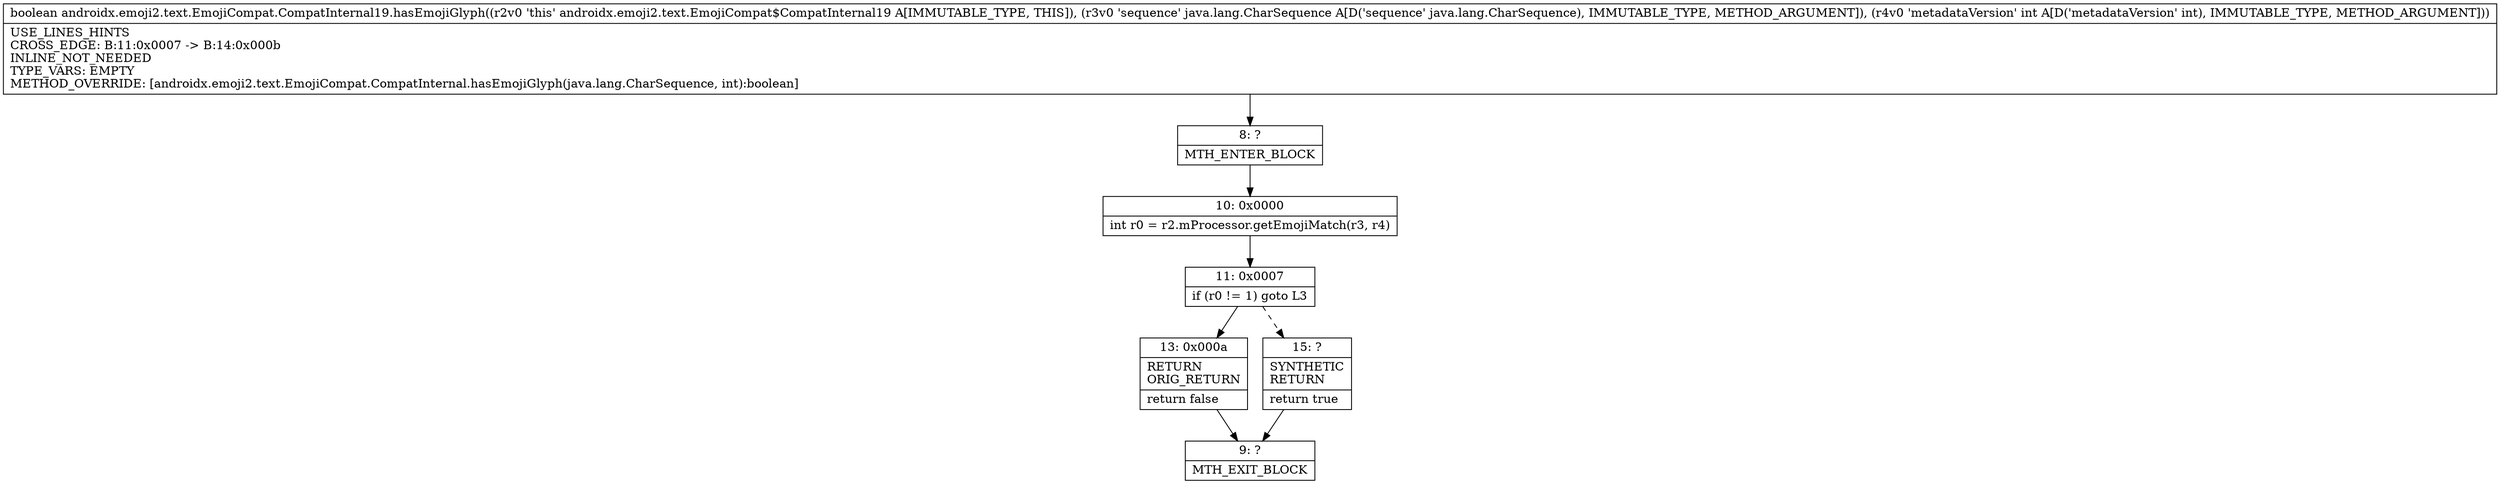 digraph "CFG forandroidx.emoji2.text.EmojiCompat.CompatInternal19.hasEmojiGlyph(Ljava\/lang\/CharSequence;I)Z" {
Node_8 [shape=record,label="{8\:\ ?|MTH_ENTER_BLOCK\l}"];
Node_10 [shape=record,label="{10\:\ 0x0000|int r0 = r2.mProcessor.getEmojiMatch(r3, r4)\l}"];
Node_11 [shape=record,label="{11\:\ 0x0007|if (r0 != 1) goto L3\l}"];
Node_13 [shape=record,label="{13\:\ 0x000a|RETURN\lORIG_RETURN\l|return false\l}"];
Node_9 [shape=record,label="{9\:\ ?|MTH_EXIT_BLOCK\l}"];
Node_15 [shape=record,label="{15\:\ ?|SYNTHETIC\lRETURN\l|return true\l}"];
MethodNode[shape=record,label="{boolean androidx.emoji2.text.EmojiCompat.CompatInternal19.hasEmojiGlyph((r2v0 'this' androidx.emoji2.text.EmojiCompat$CompatInternal19 A[IMMUTABLE_TYPE, THIS]), (r3v0 'sequence' java.lang.CharSequence A[D('sequence' java.lang.CharSequence), IMMUTABLE_TYPE, METHOD_ARGUMENT]), (r4v0 'metadataVersion' int A[D('metadataVersion' int), IMMUTABLE_TYPE, METHOD_ARGUMENT]))  | USE_LINES_HINTS\lCROSS_EDGE: B:11:0x0007 \-\> B:14:0x000b\lINLINE_NOT_NEEDED\lTYPE_VARS: EMPTY\lMETHOD_OVERRIDE: [androidx.emoji2.text.EmojiCompat.CompatInternal.hasEmojiGlyph(java.lang.CharSequence, int):boolean]\l}"];
MethodNode -> Node_8;Node_8 -> Node_10;
Node_10 -> Node_11;
Node_11 -> Node_13;
Node_11 -> Node_15[style=dashed];
Node_13 -> Node_9;
Node_15 -> Node_9;
}

